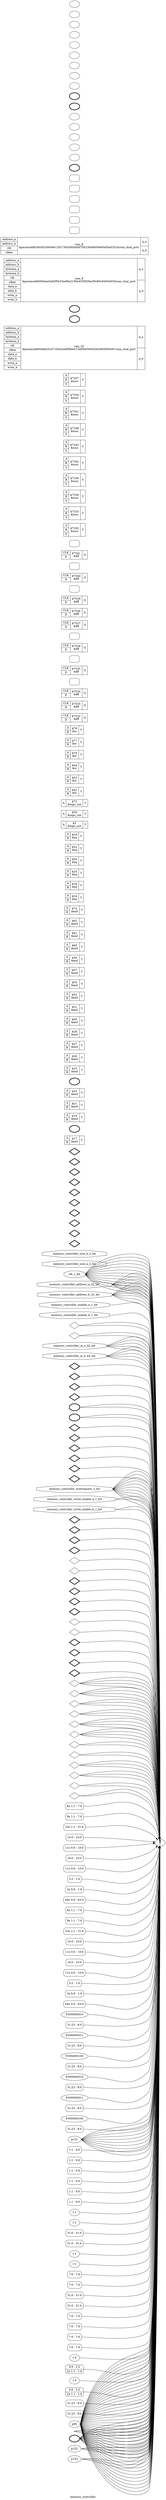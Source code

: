 digraph "memory_controller" {
label="memory_controller";
rankdir="LR";
remincross=true;
0n19 [ shape=octagon, label="clk_1_bit", color="black", fontcolor="black" ];
0n20 [ shape=octagon, label="memory_controller_address_a_32_bit", color="black", fontcolor="black" ];
0n21 [ shape=octagon, label="memory_controller_address_b_32_bit", color="black", fontcolor="black" ];
0n22 [ shape=octagon, label="memory_controller_enable_a_1_bit", color="black", fontcolor="black" ];
0n23 [ shape=octagon, label="memory_controller_enable_b_1_bit", color="black", fontcolor="black" ];
0n24 [ shape=diamond, label="memory_controller_enable_reg_a_1_bit", color="black", fontcolor="black" ];
0n25 [ shape=diamond, label="memory_controller_enable_reg_b_1_bit", color="black", fontcolor="black" ];
0n26 [ shape=octagon, label="memory_controller_in_a_64_bit", color="black", fontcolor="black" ];
0n27 [ shape=octagon, label="memory_controller_in_b_64_bit", color="black", fontcolor="black" ];
0n28 [ shape=diamond, label="memory_controller_out_a_64_bit", color="black", fontcolor="black" ];
0n29 [ shape=diamond, label="memory_controller_out_b_64_bit", color="black", fontcolor="black" ];
0n30 [ shape=diamond, label="memory_controller_out_prev_a_64_bit", color="black", fontcolor="black" ];
0n31 [ shape=diamond, label="memory_controller_out_prev_b_64_bit", color="black", fontcolor="black" ];
0n32 [ shape=octagon, label="memory_controller_out_reg_a_64_bit", color="black", fontcolor="black" ];
0n33 [ shape=octagon, label="memory_controller_out_reg_b_64_bit", color="black", fontcolor="black" ];
0n34 [ shape=diamond, label="memory_controller_ram_32_out_a_32_bit", color="black", fontcolor="black" ];
0n35 [ shape=diamond, label="memory_controller_ram_32_out_b_32_bit", color="black", fontcolor="black" ];
0n36 [ shape=diamond, label="memory_controller_ram_8_out_a_8_bit", color="black", fontcolor="black" ];
0n37 [ shape=diamond, label="memory_controller_ram_8_out_b_8_bit", color="black", fontcolor="black" ];
0n38 [ shape=diamond, label="memory_controller_rom_8_out_a_8_bit", color="black", fontcolor="black" ];
0n39 [ shape=diamond, label="memory_controller_rom_8_out_b_8_bit", color="black", fontcolor="black" ];
0n40 [ shape=octagon, label="memory_controller_size_a_2_bit", color="black", fontcolor="black" ];
0n41 [ shape=octagon, label="memory_controller_size_b_2_bit", color="black", fontcolor="black" ];
0n42 [ shape=octagon, label="memory_controller_waitrequest_1_bit", color="black", fontcolor="black" ];
0n43 [ shape=octagon, label="memory_controller_write_enable_a_1_bit", color="black", fontcolor="black" ];
0n44 [ shape=octagon, label="memory_controller_write_enable_b_1_bit", color="black", fontcolor="black" ];
0n45 [ shape=diamond, label="ram_32_address_a_2_bit", color="black", fontcolor="black" ];
0n46 [ shape=diamond, label="ram_32_address_b_2_bit", color="black", fontcolor="black" ];
0n47 [ shape=diamond, label="ram_32_in_a_32_bit", color="black", fontcolor="black" ];
0n48 [ shape=diamond, label="ram_32_in_b_32_bit", color="black", fontcolor="black" ];
0n49 [ shape=diamond, label="ram_32_out_a_32_bit", color="black", fontcolor="black" ];
0n50 [ shape=diamond, label="ram_32_out_b_32_bit", color="black", fontcolor="black" ];
0n51 [ shape=diamond, label="ram_32_write_enable_a_1_bit", color="black", fontcolor="black" ];
0n52 [ shape=diamond, label="ram_32_write_enable_b_1_bit", color="black", fontcolor="black" ];
0n53 [ shape=diamond, label="ram_8_address_a_11_bit", color="black", fontcolor="black" ];
0n54 [ shape=diamond, label="ram_8_address_b_11_bit", color="black", fontcolor="black" ];
0n55 [ shape=diamond, label="ram_8_in_a_8_bit", color="black", fontcolor="black" ];
0n56 [ shape=diamond, label="ram_8_in_b_8_bit", color="black", fontcolor="black" ];
0n57 [ shape=diamond, label="ram_8_out_a_8_bit", color="black", fontcolor="black" ];
0n58 [ shape=diamond, label="ram_8_out_b_8_bit", color="black", fontcolor="black" ];
0n59 [ shape=diamond, label="ram_8_write_enable_a_1_bit", color="black", fontcolor="black" ];
0n60 [ shape=diamond, label="ram_8_write_enable_b_1_bit", color="black", fontcolor="black" ];
0n61 [ shape=diamond, label="rom_8_address_a_11_bit", color="black", fontcolor="black" ];
0n62 [ shape=diamond, label="rom_8_address_b_11_bit", color="black", fontcolor="black" ];
0n63 [ shape=diamond, label="rom_8_in_a_8_bit", color="black", fontcolor="black" ];
0n64 [ shape=diamond, label="rom_8_in_b_8_bit", color="black", fontcolor="black" ];
0n65 [ shape=diamond, label="rom_8_out_a_8_bit", color="black", fontcolor="black" ];
0n66 [ shape=diamond, label="rom_8_out_b_8_bit", color="black", fontcolor="black" ];
0n67 [ shape=diamond, label="select_not_struct_a_3_bit", color="black", fontcolor="black" ];
0n68 [ shape=diamond, label="select_not_struct_b_3_bit", color="black", fontcolor="black" ];
0n69 [ shape=diamond, label="select_ram_32_a_1_bit", color="black", fontcolor="black" ];
0n70 [ shape=diamond, label="select_ram_32_b_1_bit", color="black", fontcolor="black" ];
0n71 [ shape=diamond, label="select_ram_32_reg_a_2_bit", color="black", fontcolor="black" ];
0n72 [ shape=diamond, label="select_ram_32_reg_b_2_bit", color="black", fontcolor="black" ];
0n73 [ shape=diamond, label="select_ram_8_a_1_bit", color="black", fontcolor="black" ];
0n74 [ shape=diamond, label="select_ram_8_b_1_bit", color="black", fontcolor="black" ];
0n75 [ shape=diamond, label="select_ram_8_reg_a_2_bit", color="black", fontcolor="black" ];
0n76 [ shape=diamond, label="select_ram_8_reg_b_2_bit", color="black", fontcolor="black" ];
0n77 [ shape=diamond, label="select_rom_8_a_1_bit", color="black", fontcolor="black" ];
0n78 [ shape=diamond, label="select_rom_8_b_1_bit", color="black", fontcolor="black" ];
0n79 [ shape=diamond, label="select_rom_8_reg_a_2_bit", color="black", fontcolor="black" ];
0n80 [ shape=diamond, label="select_rom_8_reg_b_2_bit", color="black", fontcolor="black" ];
0n81 [ shape=diamond, label="tag_a_9_bit", color="black", fontcolor="black" ];
0n82 [ shape=diamond, label="tag_b_9_bit", color="black", fontcolor="black" ];
0c86 [ shape=record, label="{{<0p83> A|<0p84> B}|$17\n$and|{<0p85> Y}}" ];
0x0 [ shape=record, style=rounded, label="<0s7> 8x 1:1 - 7:0 " ];
0x0:e -> 0c86:0p83:w [arrowhead=odiamond, arrowtail=odiamond, dir=both, color="black", style="setlinewidth(3)", label=""];
0c87 [ shape=record, label="{{<0p83> A|<0p84> B}|$19\n$and|{<0p85> Y}}" ];
0x1 [ shape=record, style=rounded, label="<0s7> 8x 1:1 - 7:0 " ];
0x1:e -> 0c87:0p83:w [arrowhead=odiamond, arrowtail=odiamond, dir=both, color="black", style="setlinewidth(3)", label=""];
0c88 [ shape=record, label="{{<0p83> A|<0p84> B}|$21\n$and|{<0p85> Y}}" ];
0x2 [ shape=record, style=rounded, label="<0s31> 32x 1:1 - 31:0 " ];
0x2:e -> 0c88:0p83:w [arrowhead=odiamond, arrowtail=odiamond, dir=both, color="black", style="setlinewidth(3)", label=""];
0c89 [ shape=record, label="{{<0p83> A|<0p84> B}|$23\n$and|{<0p85> Y}}" ];
0x3 [ shape=record, style=rounded, label="<0s0> 10:0 - 10:0 " ];
0x3:e -> 0c89:0p83:w [arrowhead=odiamond, arrowtail=odiamond, dir=both, color="black", style="setlinewidth(3)", label=""];
0x4 [ shape=record, style=rounded, label="<0s10> 11x 0:0 - 10:0 " ];
0x4:e -> 0c89:0p84:w [arrowhead=odiamond, arrowtail=odiamond, dir=both, color="black", style="setlinewidth(3)", label=""];
0c90 [ shape=record, label="{{<0p83> A|<0p84> B}|$25\n$and|{<0p85> Y}}" ];
0x5 [ shape=record, style=rounded, label="<0s0> 10:0 - 10:0 " ];
0x5:e -> 0c90:0p83:w [arrowhead=odiamond, arrowtail=odiamond, dir=both, color="black", style="setlinewidth(3)", label=""];
0x6 [ shape=record, style=rounded, label="<0s10> 11x 0:0 - 10:0 " ];
0x6:e -> 0c90:0p84:w [arrowhead=odiamond, arrowtail=odiamond, dir=both, color="black", style="setlinewidth(3)", label=""];
0c91 [ shape=record, label="{{<0p83> A|<0p84> B}|$26\n$and|{<0p85> Y}}" ];
0c92 [ shape=record, label="{{<0p83> A|<0p84> B}|$27\n$and|{<0p85> Y}}" ];
0x7 [ shape=record, style=rounded, label="<0s0> 3:2 - 1:0 " ];
0x7:e -> 0c92:0p83:w [arrowhead=odiamond, arrowtail=odiamond, dir=both, color="black", style="setlinewidth(3)", label=""];
0x8 [ shape=record, style=rounded, label="<0s1> 2x 0:0 - 1:0 " ];
0x8:e -> 0c92:0p84:w [arrowhead=odiamond, arrowtail=odiamond, dir=both, color="black", style="setlinewidth(3)", label=""];
0c93 [ shape=record, label="{{<0p83> A|<0p84> B}|$28\n$and|{<0p85> Y}}" ];
0c94 [ shape=record, label="{{<0p83> A|<0p84> B}|$40\n$and|{<0p85> Y}}" ];
0x9 [ shape=record, style=rounded, label="<0s63> 64x 0:0 - 63:0 " ];
0x9:e -> 0c94:0p84:w [arrowhead=odiamond, arrowtail=odiamond, dir=both, color="black", style="setlinewidth(3)", label=""];
0c95 [ shape=record, label="{{<0p83> A|<0p84> B}|$51\n$and|{<0p85> Y}}" ];
0x10 [ shape=record, style=rounded, label="<0s7> 8x 1:1 - 7:0 " ];
0x10:e -> 0c95:0p83:w [arrowhead=odiamond, arrowtail=odiamond, dir=both, color="black", style="setlinewidth(3)", label=""];
0c96 [ shape=record, label="{{<0p83> A|<0p84> B}|$53\n$and|{<0p85> Y}}" ];
0x11 [ shape=record, style=rounded, label="<0s7> 8x 1:1 - 7:0 " ];
0x11:e -> 0c96:0p83:w [arrowhead=odiamond, arrowtail=odiamond, dir=both, color="black", style="setlinewidth(3)", label=""];
0c97 [ shape=record, label="{{<0p83> A|<0p84> B}|$55\n$and|{<0p85> Y}}" ];
0x12 [ shape=record, style=rounded, label="<0s31> 32x 1:1 - 31:0 " ];
0x12:e -> 0c97:0p83:w [arrowhead=odiamond, arrowtail=odiamond, dir=both, color="black", style="setlinewidth(3)", label=""];
0c98 [ shape=record, label="{{<0p83> A|<0p84> B}|$57\n$and|{<0p85> Y}}" ];
0x13 [ shape=record, style=rounded, label="<0s0> 10:0 - 10:0 " ];
0x13:e -> 0c98:0p83:w [arrowhead=odiamond, arrowtail=odiamond, dir=both, color="black", style="setlinewidth(3)", label=""];
0x14 [ shape=record, style=rounded, label="<0s10> 11x 0:0 - 10:0 " ];
0x14:e -> 0c98:0p84:w [arrowhead=odiamond, arrowtail=odiamond, dir=both, color="black", style="setlinewidth(3)", label=""];
0c99 [ shape=record, label="{{<0p83> A|<0p84> B}|$59\n$and|{<0p85> Y}}" ];
0x15 [ shape=record, style=rounded, label="<0s0> 10:0 - 10:0 " ];
0x15:e -> 0c99:0p83:w [arrowhead=odiamond, arrowtail=odiamond, dir=both, color="black", style="setlinewidth(3)", label=""];
0x16 [ shape=record, style=rounded, label="<0s10> 11x 0:0 - 10:0 " ];
0x16:e -> 0c99:0p84:w [arrowhead=odiamond, arrowtail=odiamond, dir=both, color="black", style="setlinewidth(3)", label=""];
0c100 [ shape=record, label="{{<0p83> A|<0p84> B}|$60\n$and|{<0p85> Y}}" ];
0c101 [ shape=record, label="{{<0p83> A|<0p84> B}|$61\n$and|{<0p85> Y}}" ];
0x17 [ shape=record, style=rounded, label="<0s0> 3:2 - 1:0 " ];
0x17:e -> 0c101:0p83:w [arrowhead=odiamond, arrowtail=odiamond, dir=both, color="black", style="setlinewidth(3)", label=""];
0x18 [ shape=record, style=rounded, label="<0s1> 2x 0:0 - 1:0 " ];
0x18:e -> 0c101:0p84:w [arrowhead=odiamond, arrowtail=odiamond, dir=both, color="black", style="setlinewidth(3)", label=""];
0c102 [ shape=record, label="{{<0p83> A|<0p84> B}|$62\n$and|{<0p85> Y}}" ];
0c103 [ shape=record, label="{{<0p83> A|<0p84> B}|$74\n$and|{<0p85> Y}}" ];
0x19 [ shape=record, style=rounded, label="<0s63> 64x 0:0 - 63:0 " ];
0x19:e -> 0c103:0p84:w [arrowhead=odiamond, arrowtail=odiamond, dir=both, color="black", style="setlinewidth(3)", label=""];
0v21 [ label="9'000000010" ];
0c104 [ shape=record, label="{{<0p83> A|<0p84> B}|$16\n$eq|{<0p85> Y}}" ];
0x20 [ shape=record, style=rounded, label="<0s0> 31:23 - 8:0 " ];
0x20:e -> 0c104:0p83:w [arrowhead=odiamond, arrowtail=odiamond, dir=both, color="black", style="setlinewidth(3)", label=""];
0v23 [ label="9'000000011" ];
0c105 [ shape=record, label="{{<0p83> A|<0p84> B}|$18\n$eq|{<0p85> Y}}" ];
0x22 [ shape=record, style=rounded, label="<0s0> 31:23 - 8:0 " ];
0x22:e -> 0c105:0p83:w [arrowhead=odiamond, arrowtail=odiamond, dir=both, color="black", style="setlinewidth(3)", label=""];
0v25 [ label="9'000000100" ];
0c106 [ shape=record, label="{{<0p83> A|<0p84> B}|$20\n$eq|{<0p85> Y}}" ];
0x24 [ shape=record, style=rounded, label="<0s0> 31:23 - 8:0 " ];
0x24:e -> 0c106:0p83:w [arrowhead=odiamond, arrowtail=odiamond, dir=both, color="black", style="setlinewidth(3)", label=""];
0v27 [ label="9'000000010" ];
0c107 [ shape=record, label="{{<0p83> A|<0p84> B}|$50\n$eq|{<0p85> Y}}" ];
0x26 [ shape=record, style=rounded, label="<0s0> 31:23 - 8:0 " ];
0x26:e -> 0c107:0p83:w [arrowhead=odiamond, arrowtail=odiamond, dir=both, color="black", style="setlinewidth(3)", label=""];
0v29 [ label="9'000000011" ];
0c108 [ shape=record, label="{{<0p83> A|<0p84> B}|$52\n$eq|{<0p85> Y}}" ];
0x28 [ shape=record, style=rounded, label="<0s0> 31:23 - 8:0 " ];
0x28:e -> 0c108:0p83:w [arrowhead=odiamond, arrowtail=odiamond, dir=both, color="black", style="setlinewidth(3)", label=""];
0v31 [ label="9'000000100" ];
0c109 [ shape=record, label="{{<0p83> A|<0p84> B}|$54\n$eq|{<0p85> Y}}" ];
0x30 [ shape=record, style=rounded, label="<0s0> 31:23 - 8:0 " ];
0x30:e -> 0c109:0p83:w [arrowhead=odiamond, arrowtail=odiamond, dir=both, color="black", style="setlinewidth(3)", label=""];
0c110 [ shape=record, label="{{<0p83> A}|$3\n$logic_not|{<0p85> Y}}" ];
0c111 [ shape=record, label="{{<0p83> A}|$39\n$logic_not|{<0p85> Y}}" ];
0c112 [ shape=record, label="{{<0p83> A}|$73\n$logic_not|{<0p85> Y}}" ];
0c113 [ shape=record, label="{{<0p83> A|<0p84> B}|$42\n$or|{<0p85> Y}}" ];
0c114 [ shape=record, label="{{<0p83> A|<0p84> B}|$43\n$or|{<0p85> Y}}" ];
0c115 [ shape=record, label="{{<0p83> A|<0p84> B}|$44\n$or|{<0p85> Y}}" ];
0c116 [ shape=record, label="{{<0p83> A|<0p84> B}|$76\n$or|{<0p85> Y}}" ];
0c117 [ shape=record, label="{{<0p83> A|<0p84> B}|$77\n$or|{<0p85> Y}}" ];
0c118 [ shape=record, label="{{<0p83> A|<0p84> B}|$78\n$or|{<0p85> Y}}" ];
0c122 [ shape=record, label="{{<0p119> CLK|<0p120> D}|$7532\n$dff|{<0p121> Q}}" ];
0c123 [ shape=record, label="{{<0p119> CLK|<0p120> D}|$7533\n$dff|{<0p121> Q}}" ];
0c124 [ shape=record, label="{{<0p119> CLK|<0p120> D}|$7534\n$dff|{<0p121> Q}}" ];
0x32 [ shape=record, style=rounded, label="<0s0> 0:0 - 1:1 " ];
0c124:0p121:e -> 0x32:w [arrowhead=odiamond, arrowtail=odiamond, dir=both, color="black", label=""];
0c125 [ shape=record, label="{{<0p119> CLK|<0p120> D}|$7535\n$dff|{<0p121> Q}}" ];
0x33 [ shape=record, style=rounded, label="<0s0> 0:0 - 1:1 " ];
0c125:0p121:e -> 0x33:w [arrowhead=odiamond, arrowtail=odiamond, dir=both, color="black", label=""];
0c126 [ shape=record, label="{{<0p119> CLK|<0p120> D}|$7536\n$dff|{<0p121> Q}}" ];
0x34 [ shape=record, style=rounded, label="<0s0> 0:0 - 1:1 " ];
0c126:0p121:e -> 0x34:w [arrowhead=odiamond, arrowtail=odiamond, dir=both, color="black", label=""];
0c127 [ shape=record, label="{{<0p119> CLK|<0p120> D}|$7537\n$dff|{<0p121> Q}}" ];
0c128 [ shape=record, label="{{<0p119> CLK|<0p120> D}|$7538\n$dff|{<0p121> Q}}" ];
0c129 [ shape=record, label="{{<0p119> CLK|<0p120> D}|$7539\n$dff|{<0p121> Q}}" ];
0x35 [ shape=record, style=rounded, label="<0s0> 0:0 - 1:1 " ];
0c129:0p121:e -> 0x35:w [arrowhead=odiamond, arrowtail=odiamond, dir=both, color="black", label=""];
0c130 [ shape=record, label="{{<0p119> CLK|<0p120> D}|$7540\n$dff|{<0p121> Q}}" ];
0x36 [ shape=record, style=rounded, label="<0s0> 0:0 - 1:1 " ];
0c130:0p121:e -> 0x36:w [arrowhead=odiamond, arrowtail=odiamond, dir=both, color="black", label=""];
0c131 [ shape=record, label="{{<0p119> CLK|<0p120> D}|$7541\n$dff|{<0p121> Q}}" ];
0x37 [ shape=record, style=rounded, label="<0s0> 0:0 - 1:1 " ];
0c131:0p121:e -> 0x37:w [arrowhead=odiamond, arrowtail=odiamond, dir=both, color="black", label=""];
0c133 [ shape=record, label="{{<0p83> A|<0p84> B|<0p132> S}|$7330\n$mux|{<0p85> Y}}" ];
0c134 [ shape=record, label="{{<0p83> A|<0p84> B|<0p132> S}|$7333\n$mux|{<0p85> Y}}" ];
0c135 [ shape=record, label="{{<0p83> A|<0p84> B|<0p132> S}|$7336\n$mux|{<0p85> Y}}" ];
0x38 [ shape=record, style=rounded, label="<0s0> 1:1 - 0:0 " ];
0x38:e -> 0c135:0p84:w [arrowhead=odiamond, arrowtail=odiamond, dir=both, color="black", label=""];
0c136 [ shape=record, label="{{<0p83> A|<0p84> B|<0p132> S}|$7339\n$mux|{<0p85> Y}}" ];
0x39 [ shape=record, style=rounded, label="<0s0> 1:1 - 0:0 " ];
0x39:e -> 0c136:0p84:w [arrowhead=odiamond, arrowtail=odiamond, dir=both, color="black", label=""];
0c137 [ shape=record, label="{{<0p83> A|<0p84> B|<0p132> S}|$7342\n$mux|{<0p85> Y}}" ];
0x40 [ shape=record, style=rounded, label="<0s0> 1:1 - 0:0 " ];
0x40:e -> 0c137:0p84:w [arrowhead=odiamond, arrowtail=odiamond, dir=both, color="black", label=""];
0c138 [ shape=record, label="{{<0p83> A|<0p84> B|<0p132> S}|$7345\n$mux|{<0p85> Y}}" ];
0c139 [ shape=record, label="{{<0p83> A|<0p84> B|<0p132> S}|$7348\n$mux|{<0p85> Y}}" ];
0c140 [ shape=record, label="{{<0p83> A|<0p84> B|<0p132> S}|$7351\n$mux|{<0p85> Y}}" ];
0x41 [ shape=record, style=rounded, label="<0s0> 1:1 - 0:0 " ];
0x41:e -> 0c140:0p84:w [arrowhead=odiamond, arrowtail=odiamond, dir=both, color="black", label=""];
0c141 [ shape=record, label="{{<0p83> A|<0p84> B|<0p132> S}|$7354\n$mux|{<0p85> Y}}" ];
0x42 [ shape=record, style=rounded, label="<0s0> 1:1 - 0:0 " ];
0x42:e -> 0c141:0p84:w [arrowhead=odiamond, arrowtail=odiamond, dir=both, color="black", label=""];
0c142 [ shape=record, label="{{<0p83> A|<0p84> B|<0p132> S}|$7357\n$mux|{<0p85> Y}}" ];
0x43 [ shape=record, style=rounded, label="<0s0> 1:1 - 0:0 " ];
0x43:e -> 0c142:0p84:w [arrowhead=odiamond, arrowtail=odiamond, dir=both, color="black", label=""];
0v44 [ label="1'1" ];
0v45 [ label="1'1" ];
0c154 [ shape=record, label="{{<0p143> address_a|<0p144> address_b|<0p145> byteena_a|<0p146> byteena_b|<0p19> clk|<0p147> clken|<0p148> data_a|<0p149> data_b|<0p150> wren_a|<0p151> wren_b}|ram_32\n$paramod$80ddbc0c4710b42eaf0f9e0c15ef0e6560d20e5983950e81\\ram_dual_port|{<0p152> q_a|<0p153> q_b}}" ];
0x46 [ shape=record, style=rounded, label="<0s0> 31:0 - 31:0 " ];
0x46:e -> 0c154:0p148:w [arrowhead=odiamond, arrowtail=odiamond, dir=both, color="black", style="setlinewidth(3)", label=""];
0x47 [ shape=record, style=rounded, label="<0s0> 31:0 - 31:0 " ];
0x47:e -> 0c154:0p149:w [arrowhead=odiamond, arrowtail=odiamond, dir=both, color="black", style="setlinewidth(3)", label=""];
0v48 [ label="1'1" ];
0v49 [ label="1'1" ];
0c155 [ shape=record, label="{{<0p143> address_a|<0p144> address_b|<0p145> byteena_a|<0p146> byteena_b|<0p19> clk|<0p147> clken|<0p148> data_a|<0p149> data_b|<0p150> wren_a|<0p151> wren_b}|ram_8\n$paramod$00f44ae0a82f0b33eef0a2190e4330f26ecf0e80c8450e934\\ram_dual_port|{<0p152> q_a|<0p153> q_b}}" ];
0x50 [ shape=record, style=rounded, label="<0s0> 7:0 - 7:0 " ];
0x50:e -> 0c155:0p148:w [arrowhead=odiamond, arrowtail=odiamond, dir=both, color="black", style="setlinewidth(3)", label=""];
0x51 [ shape=record, style=rounded, label="<0s0> 7:0 - 7:0 " ];
0x51:e -> 0c155:0p149:w [arrowhead=odiamond, arrowtail=odiamond, dir=both, color="black", style="setlinewidth(3)", label=""];
0c156 [ shape=record, label="{{<0p143> address_a|<0p144> address_b|<0p19> clk|<0p147> clken}|rom_8\n$paramod$036c0f249c0e6120c730d390d40b70b230a8600e60a50a4352a\\rom_dual_port|{<0p152> q_a|<0p153> q_b}}" ];
0x52 [ shape=record, style=rounded, label="<0s0> 31:0 - 31:0 " ];
0x53 [ shape=record, style=rounded, label="<0s0> 31:0 - 31:0 " ];
0x54 [ shape=record, style=rounded, label="<0s0> 7:0 - 7:0 " ];
0x55 [ shape=record, style=rounded, label="<0s0> 7:0 - 7:0 " ];
0x56 [ shape=record, style=rounded, label="<0s0> 7:0 - 7:0 " ];
0x57 [ shape=record, style=rounded, label="<0s0> 7:0 - 7:0 " ];
0v59 [ label="1'0" ];
0x58 [ shape=record, style=rounded, label="<0s2> 0:0 - 2:2 |<0s1> 2x 1:1 - 1:0 " ];
0v61 [ label="1'0" ];
0x60 [ shape=record, style=rounded, label="<0s2> 0:0 - 2:2 |<0s1> 2x 1:1 - 1:0 " ];
0x62 [ shape=record, style=rounded, label="<0s0> 0:0 - 0:0 " ];
0x63 [ shape=record, style=rounded, label="<0s0> 0:0 - 0:0 " ];
0x64 [ shape=record, style=rounded, label="<0s0> 0:0 - 0:0 " ];
0x65 [ shape=record, style=rounded, label="<0s0> 0:0 - 0:0 " ];
0x66 [ shape=record, style=rounded, label="<0s0> 0:0 - 0:0 " ];
0x67 [ shape=record, style=rounded, label="<0s0> 0:0 - 0:0 " ];
0x68 [ shape=record, style=rounded, label="<0s0> 31:23 - 8:0 " ];
0x69 [ shape=record, style=rounded, label="<0s0> 31:23 - 8:0 " ];
0c137:0p85:e -> 0c124:0p120:w [color="black", label=""];
0c142:0p85:e -> 0c129:0p120:w [color="black", label=""];
0n12 [ shape=point ];
0c110:0p85:e -> 0n12:w [color="black", label=""];
0n12:e -> 0c154:0p147:w [color="black", label=""];
0n12:e -> 0c155:0p147:w [color="black", label=""];
0n12:e -> 0c156:0p147:w [color="black", label=""];
0c111:0p85:e -> 0x9:0s63:w [color="black", label=""];
0c112:0p85:e -> 0x19:0s63:w [color="black", label=""];
0c113:0p85:e -> 0c114:0p83:w [color="black", style="setlinewidth(3)", label=""];
0c114:0p85:e -> 0c115:0p83:w [color="black", style="setlinewidth(3)", label=""];
0c116:0p85:e -> 0c117:0p83:w [color="black", style="setlinewidth(3)", label=""];
0c117:0p85:e -> 0c118:0p83:w [color="black", style="setlinewidth(3)", label=""];
0n19:e -> 0c122:0p119:w [color="black", label=""];
0n19:e -> 0c123:0p119:w [color="black", label=""];
0n19:e -> 0c124:0p119:w [color="black", label=""];
0n19:e -> 0c125:0p119:w [color="black", label=""];
0n19:e -> 0c126:0p119:w [color="black", label=""];
0n19:e -> 0c127:0p119:w [color="black", label=""];
0n19:e -> 0c128:0p119:w [color="black", label=""];
0n19:e -> 0c129:0p119:w [color="black", label=""];
0n19:e -> 0c130:0p119:w [color="black", label=""];
0n19:e -> 0c131:0p119:w [color="black", label=""];
0n19:e -> 0c154:0p19:w [color="black", label=""];
0n19:e -> 0c155:0p19:w [color="black", label=""];
0n19:e -> 0c156:0p19:w [color="black", label=""];
0c133:0p85:e -> 0c123:0p120:w [color="black", label=""];
0n20:e -> 0x20:0s0:w [color="black", style="setlinewidth(3)", label=""];
0n20:e -> 0x22:0s0:w [color="black", style="setlinewidth(3)", label=""];
0n20:e -> 0x24:0s0:w [color="black", style="setlinewidth(3)", label=""];
0n20:e -> 0x3:0s0:w [color="black", style="setlinewidth(3)", label=""];
0n20:e -> 0x5:0s0:w [color="black", style="setlinewidth(3)", label=""];
0n20:e -> 0x68:0s0:w [color="black", style="setlinewidth(3)", label=""];
0n20:e -> 0x7:0s0:w [color="black", style="setlinewidth(3)", label=""];
0n21:e -> 0x13:0s0:w [color="black", style="setlinewidth(3)", label=""];
0n21:e -> 0x15:0s0:w [color="black", style="setlinewidth(3)", label=""];
0n21:e -> 0x17:0s0:w [color="black", style="setlinewidth(3)", label=""];
0n21:e -> 0x26:0s0:w [color="black", style="setlinewidth(3)", label=""];
0n21:e -> 0x28:0s0:w [color="black", style="setlinewidth(3)", label=""];
0n21:e -> 0x30:0s0:w [color="black", style="setlinewidth(3)", label=""];
0n21:e -> 0x69:0s0:w [color="black", style="setlinewidth(3)", label=""];
0n22:e -> 0c133:0p83:w [color="black", label=""];
0n23:e -> 0c138:0p83:w [color="black", label=""];
0c123:0p121:e -> 0n24:w [color="black", label=""];
0n24:e -> 0c111:0p83:w [color="black", label=""];
0n24:e -> 0c133:0p84:w [color="black", label=""];
0c128:0p121:e -> 0n25:w [color="black", label=""];
0n25:e -> 0c112:0p83:w [color="black", label=""];
0n25:e -> 0c138:0p84:w [color="black", label=""];
0n26:e -> 0x46:0s0:w [color="black", style="setlinewidth(3)", label=""];
0n26:e -> 0x50:0s0:w [color="black", style="setlinewidth(3)", label=""];
0n26:e -> 0x52:0s0:w [color="black", style="setlinewidth(3)", label=""];
0n26:e -> 0x54:0s0:w [color="black", style="setlinewidth(3)", label=""];
0n26:e -> 0x56:0s0:w [color="black", style="setlinewidth(3)", label=""];
0n27:e -> 0x47:0s0:w [color="black", style="setlinewidth(3)", label=""];
0n27:e -> 0x51:0s0:w [color="black", style="setlinewidth(3)", label=""];
0n27:e -> 0x53:0s0:w [color="black", style="setlinewidth(3)", label=""];
0n27:e -> 0x55:0s0:w [color="black", style="setlinewidth(3)", label=""];
0n27:e -> 0x57:0s0:w [color="black", style="setlinewidth(3)", label=""];
0c115:0p85:e -> 0n28:w [color="black", style="setlinewidth(3)", label=""];
0n28:e -> 0c134:0p83:w [color="black", style="setlinewidth(3)", label=""];
0c118:0p85:e -> 0n29:w [color="black", style="setlinewidth(3)", label=""];
0n29:e -> 0c139:0p83:w [color="black", style="setlinewidth(3)", label=""];
0c138:0p85:e -> 0c128:0p120:w [color="black", label=""];
0c94:0p85:e -> 0n30:w [color="black", style="setlinewidth(3)", label=""];
0n30:e -> 0c113:0p83:w [color="black", style="setlinewidth(3)", label=""];
0c103:0p85:e -> 0n31:w [color="black", style="setlinewidth(3)", label=""];
0n31:e -> 0c116:0p83:w [color="black", style="setlinewidth(3)", label=""];
0c122:0p121:e -> 0n32:w [color="black", style="setlinewidth(3)", label=""];
0n32:e -> 0c134:0p84:w [color="black", style="setlinewidth(3)", label=""];
0n32:e -> 0c94:0p83:w [color="black", style="setlinewidth(3)", label=""];
0c127:0p121:e -> 0n33:w [color="black", style="setlinewidth(3)", label=""];
0n33:e -> 0c103:0p83:w [color="black", style="setlinewidth(3)", label=""];
0n33:e -> 0c139:0p84:w [color="black", style="setlinewidth(3)", label=""];
0c88:0p85:e -> 0n34:w [color="black", style="setlinewidth(3)", label=""];
0n34:e -> 0c115:0p84:w [color="black", style="setlinewidth(3)", label=""];
0c97:0p85:e -> 0n35:w [color="black", style="setlinewidth(3)", label=""];
0n35:e -> 0c118:0p84:w [color="black", style="setlinewidth(3)", label=""];
0c87:0p85:e -> 0n36:w [color="black", style="setlinewidth(3)", label=""];
0n36:e -> 0c114:0p84:w [color="black", style="setlinewidth(3)", label=""];
0c96:0p85:e -> 0n37:w [color="black", style="setlinewidth(3)", label=""];
0n37:e -> 0c117:0p84:w [color="black", style="setlinewidth(3)", label=""];
0c86:0p85:e -> 0n38:w [color="black", style="setlinewidth(3)", label=""];
0n38:e -> 0c113:0p84:w [color="black", style="setlinewidth(3)", label=""];
0c95:0p85:e -> 0n39:w [color="black", style="setlinewidth(3)", label=""];
0n39:e -> 0c116:0p84:w [color="black", style="setlinewidth(3)", label=""];
0c134:0p85:e -> 0c122:0p120:w [color="black", style="setlinewidth(3)", label=""];
0n42:e -> 0c110:0p83:w [color="black", label=""];
0n42:e -> 0c133:0p132:w [color="black", label=""];
0n42:e -> 0c134:0p132:w [color="black", label=""];
0n42:e -> 0c135:0p132:w [color="black", label=""];
0n42:e -> 0c136:0p132:w [color="black", label=""];
0n42:e -> 0c137:0p132:w [color="black", label=""];
0n42:e -> 0c138:0p132:w [color="black", label=""];
0n42:e -> 0c139:0p132:w [color="black", label=""];
0n42:e -> 0c140:0p132:w [color="black", label=""];
0n42:e -> 0c141:0p132:w [color="black", label=""];
0n42:e -> 0c142:0p132:w [color="black", label=""];
0n43:e -> 0c91:0p83:w [color="black", label=""];
0n43:e -> 0c93:0p83:w [color="black", label=""];
0n44:e -> 0c100:0p83:w [color="black", label=""];
0n44:e -> 0c102:0p83:w [color="black", label=""];
0c92:0p85:e -> 0n45:w [color="black", style="setlinewidth(3)", label=""];
0n45:e -> 0c154:0p143:w [color="black", style="setlinewidth(3)", label=""];
0c101:0p85:e -> 0n46:w [color="black", style="setlinewidth(3)", label=""];
0n46:e -> 0c154:0p144:w [color="black", style="setlinewidth(3)", label=""];
0x52:e -> 0n47:w [color="black", style="setlinewidth(3)", label=""];
0x53:e -> 0n48:w [color="black", style="setlinewidth(3)", label=""];
0c154:0p152:e -> 0n49:w [color="black", style="setlinewidth(3)", label=""];
0n49:e -> 0c88:0p84:w [color="black", style="setlinewidth(3)", label=""];
0c139:0p85:e -> 0c127:0p120:w [color="black", style="setlinewidth(3)", label=""];
0c154:0p153:e -> 0n50:w [color="black", style="setlinewidth(3)", label=""];
0n50:e -> 0c97:0p84:w [color="black", style="setlinewidth(3)", label=""];
0c93:0p85:e -> 0n51:w [color="black", label=""];
0n51:e -> 0c154:0p150:w [color="black", label=""];
0c102:0p85:e -> 0n52:w [color="black", label=""];
0n52:e -> 0c154:0p151:w [color="black", label=""];
0c90:0p85:e -> 0n53:w [color="black", style="setlinewidth(3)", label=""];
0n53:e -> 0c155:0p143:w [color="black", style="setlinewidth(3)", label=""];
0c99:0p85:e -> 0n54:w [color="black", style="setlinewidth(3)", label=""];
0n54:e -> 0c155:0p144:w [color="black", style="setlinewidth(3)", label=""];
0x54:e -> 0n55:w [color="black", style="setlinewidth(3)", label=""];
0x55:e -> 0n56:w [color="black", style="setlinewidth(3)", label=""];
0c155:0p152:e -> 0n57:w [color="black", style="setlinewidth(3)", label=""];
0n57:e -> 0c87:0p84:w [color="black", style="setlinewidth(3)", label=""];
0c155:0p153:e -> 0n58:w [color="black", style="setlinewidth(3)", label=""];
0n58:e -> 0c96:0p84:w [color="black", style="setlinewidth(3)", label=""];
0c91:0p85:e -> 0n59:w [color="black", label=""];
0n59:e -> 0c155:0p150:w [color="black", label=""];
0c135:0p85:e -> 0c126:0p120:w [color="black", label=""];
0c100:0p85:e -> 0n60:w [color="black", label=""];
0n60:e -> 0c155:0p151:w [color="black", label=""];
0c89:0p85:e -> 0n61:w [color="black", style="setlinewidth(3)", label=""];
0n61:e -> 0c156:0p143:w [color="black", style="setlinewidth(3)", label=""];
0c98:0p85:e -> 0n62:w [color="black", style="setlinewidth(3)", label=""];
0n62:e -> 0c156:0p144:w [color="black", style="setlinewidth(3)", label=""];
0x56:e -> 0n63:w [color="black", style="setlinewidth(3)", label=""];
0x57:e -> 0n64:w [color="black", style="setlinewidth(3)", label=""];
0c156:0p152:e -> 0n65:w [color="black", style="setlinewidth(3)", label=""];
0n65:e -> 0c86:0p84:w [color="black", style="setlinewidth(3)", label=""];
0c156:0p153:e -> 0n66:w [color="black", style="setlinewidth(3)", label=""];
0n66:e -> 0c95:0p84:w [color="black", style="setlinewidth(3)", label=""];
0x58:e -> 0n67:w [color="black", style="setlinewidth(3)", label=""];
0x60:e -> 0n68:w [color="black", style="setlinewidth(3)", label=""];
0c106:0p85:e -> 0n69:w [color="black", label=""];
0n69:e -> 0c135:0p83:w [color="black", label=""];
0n69:e -> 0c93:0p84:w [color="black", label=""];
0n69:e -> 0x62:w [color="black", label=""];
0n69:e -> 0x8:0s1:w [color="black", label=""];
0c140:0p85:e -> 0c131:0p120:w [color="black", label=""];
0c109:0p85:e -> 0n70:w [color="black", label=""];
0n70:e -> 0c102:0p84:w [color="black", label=""];
0n70:e -> 0c140:0p83:w [color="black", label=""];
0n70:e -> 0x18:0s1:w [color="black", label=""];
0n70:e -> 0x63:w [color="black", label=""];
0x34:0s0:e -> 0n71:w [color="black", label=""];
0x62:0s0:e -> 0n71:w [color="black", label=""];
0n71:e -> 0x2:0s31:w [color="black", label=""];
0n71:e -> 0x38:0s0:w [color="black", label=""];
0n71:e -> 0x58:0s1:w [color="black", label=""];
0x37:0s0:e -> 0n72:w [color="black", label=""];
0x63:0s0:e -> 0n72:w [color="black", label=""];
0n72:e -> 0x12:0s31:w [color="black", label=""];
0n72:e -> 0x41:0s0:w [color="black", label=""];
0n72:e -> 0x60:0s1:w [color="black", label=""];
0c105:0p85:e -> 0n73:w [color="black", label=""];
0n73:e -> 0c136:0p83:w [color="black", label=""];
0n73:e -> 0c91:0p84:w [color="black", label=""];
0n73:e -> 0x64:w [color="black", label=""];
0n73:e -> 0x6:0s10:w [color="black", label=""];
0c108:0p85:e -> 0n74:w [color="black", label=""];
0n74:e -> 0c100:0p84:w [color="black", label=""];
0n74:e -> 0c141:0p83:w [color="black", label=""];
0n74:e -> 0x16:0s10:w [color="black", label=""];
0n74:e -> 0x65:w [color="black", label=""];
0x33:0s0:e -> 0n75:w [color="black", label=""];
0x64:0s0:e -> 0n75:w [color="black", label=""];
0n75:e -> 0x1:0s7:w [color="black", label=""];
0n75:e -> 0x39:0s0:w [color="black", label=""];
0x36:0s0:e -> 0n76:w [color="black", label=""];
0x65:0s0:e -> 0n76:w [color="black", label=""];
0n76:e -> 0x11:0s7:w [color="black", label=""];
0n76:e -> 0x42:0s0:w [color="black", label=""];
0c104:0p85:e -> 0n77:w [color="black", label=""];
0n77:e -> 0c137:0p83:w [color="black", label=""];
0n77:e -> 0x4:0s10:w [color="black", label=""];
0n77:e -> 0x66:w [color="black", label=""];
0c107:0p85:e -> 0n78:w [color="black", label=""];
0n78:e -> 0c142:0p83:w [color="black", label=""];
0n78:e -> 0x14:0s10:w [color="black", label=""];
0n78:e -> 0x67:w [color="black", label=""];
0x32:0s0:e -> 0n79:w [color="black", label=""];
0x66:0s0:e -> 0n79:w [color="black", label=""];
0n79:e -> 0x0:0s7:w [color="black", label=""];
0n79:e -> 0x40:0s0:w [color="black", label=""];
0c136:0p85:e -> 0c125:0p120:w [color="black", label=""];
0x35:0s0:e -> 0n80:w [color="black", label=""];
0x67:0s0:e -> 0n80:w [color="black", label=""];
0n80:e -> 0x10:0s7:w [color="black", label=""];
0n80:e -> 0x43:0s0:w [color="black", label=""];
0x68:e -> 0n81:w [color="black", style="setlinewidth(3)", label=""];
0x69:e -> 0n82:w [color="black", style="setlinewidth(3)", label=""];
0c141:0p85:e -> 0c130:0p120:w [color="black", label=""];
0v21:e -> 0c104:0p84:w [color="black", style="setlinewidth(3)", label=""];
0v23:e -> 0c105:0p84:w [color="black", style="setlinewidth(3)", label=""];
0v25:e -> 0c106:0p84:w [color="black", style="setlinewidth(3)", label=""];
0v27:e -> 0c107:0p84:w [color="black", style="setlinewidth(3)", label=""];
0v29:e -> 0c108:0p84:w [color="black", style="setlinewidth(3)", label=""];
0v31:e -> 0c109:0p84:w [color="black", style="setlinewidth(3)", label=""];
0v44:e -> 0c154:0p145:w [color="black", label=""];
0v45:e -> 0c154:0p146:w [color="black", label=""];
0v48:e -> 0c155:0p145:w [color="black", label=""];
0v49:e -> 0c155:0p146:w [color="black", label=""];
0v59:e -> 0x58:0s2:w [color="black", label=""];
0v61:e -> 0x60:0s2:w [color="black", label=""];
}
